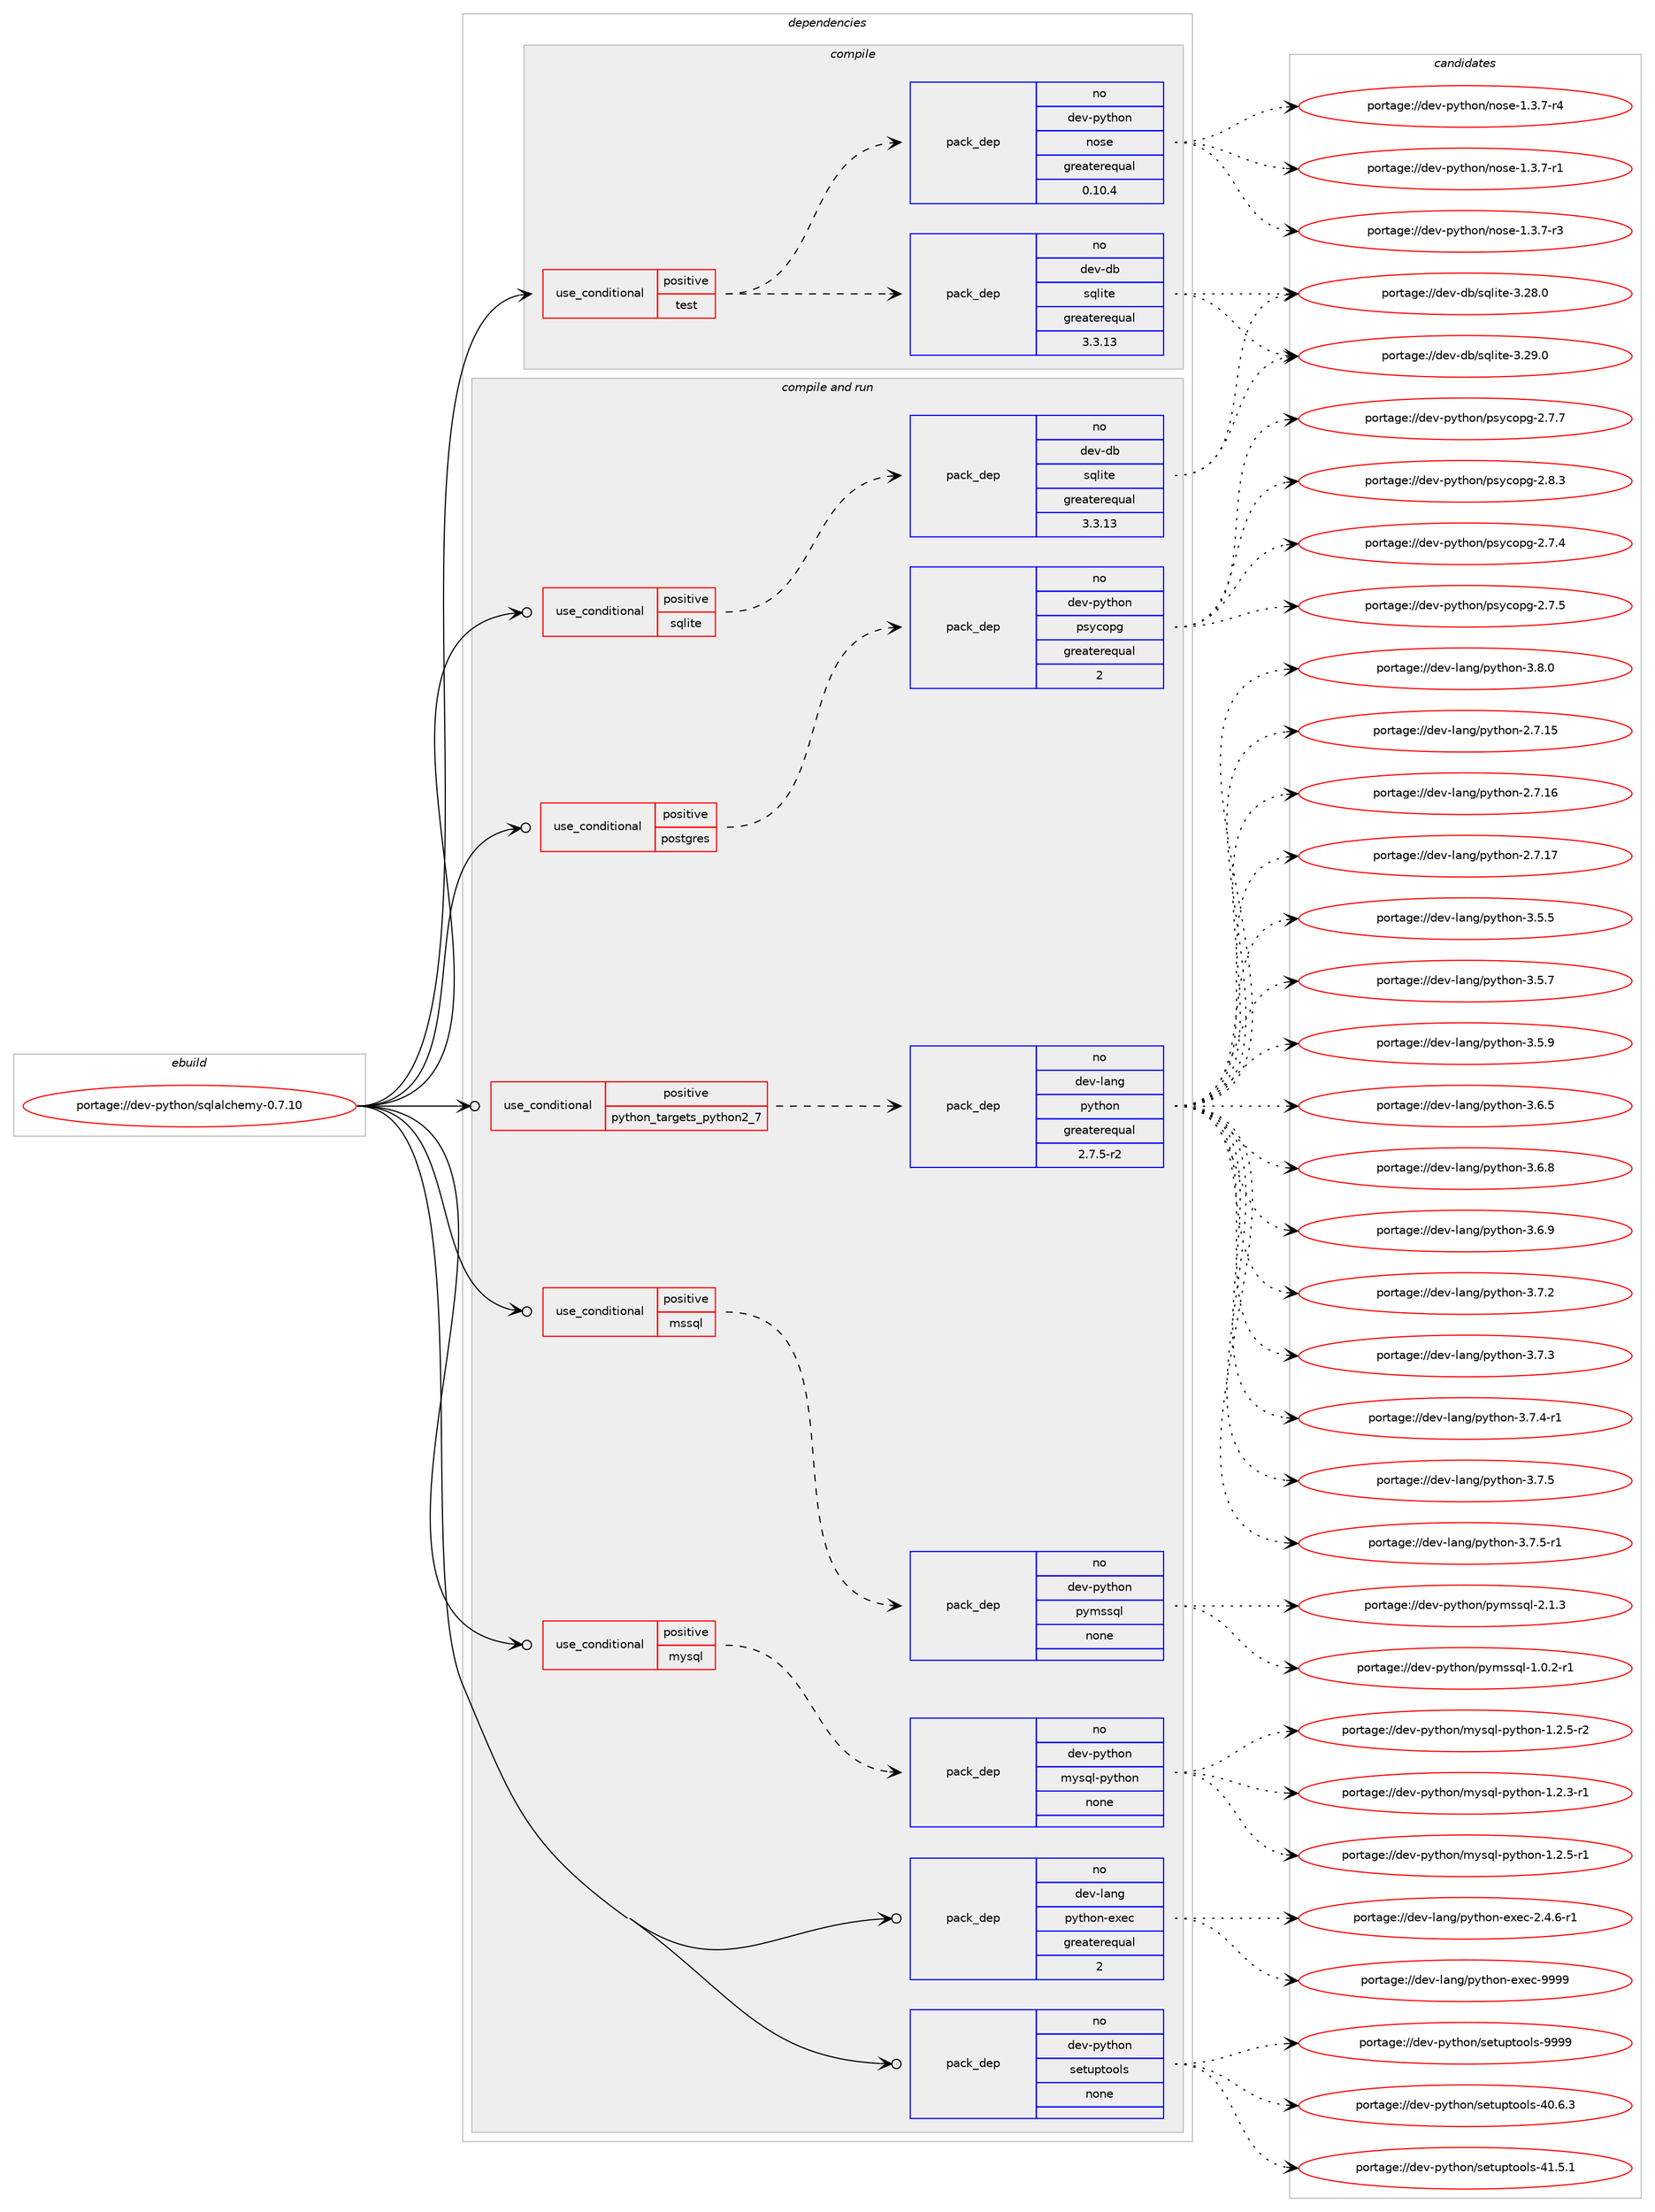 digraph prolog {

# *************
# Graph options
# *************

newrank=true;
concentrate=true;
compound=true;
graph [rankdir=LR,fontname=Helvetica,fontsize=10,ranksep=1.5];#, ranksep=2.5, nodesep=0.2];
edge  [arrowhead=vee];
node  [fontname=Helvetica,fontsize=10];

# **********
# The ebuild
# **********

subgraph cluster_leftcol {
color=gray;
rank=same;
label=<<i>ebuild</i>>;
id [label="portage://dev-python/sqlalchemy-0.7.10", color=red, width=4, href="../dev-python/sqlalchemy-0.7.10.svg"];
}

# ****************
# The dependencies
# ****************

subgraph cluster_midcol {
color=gray;
label=<<i>dependencies</i>>;
subgraph cluster_compile {
fillcolor="#eeeeee";
style=filled;
label=<<i>compile</i>>;
subgraph cond39155 {
dependency173840 [label=<<TABLE BORDER="0" CELLBORDER="1" CELLSPACING="0" CELLPADDING="4"><TR><TD ROWSPAN="3" CELLPADDING="10">use_conditional</TD></TR><TR><TD>positive</TD></TR><TR><TD>test</TD></TR></TABLE>>, shape=none, color=red];
subgraph pack131280 {
dependency173841 [label=<<TABLE BORDER="0" CELLBORDER="1" CELLSPACING="0" CELLPADDING="4" WIDTH="220"><TR><TD ROWSPAN="6" CELLPADDING="30">pack_dep</TD></TR><TR><TD WIDTH="110">no</TD></TR><TR><TD>dev-db</TD></TR><TR><TD>sqlite</TD></TR><TR><TD>greaterequal</TD></TR><TR><TD>3.3.13</TD></TR></TABLE>>, shape=none, color=blue];
}
dependency173840:e -> dependency173841:w [weight=20,style="dashed",arrowhead="vee"];
subgraph pack131281 {
dependency173842 [label=<<TABLE BORDER="0" CELLBORDER="1" CELLSPACING="0" CELLPADDING="4" WIDTH="220"><TR><TD ROWSPAN="6" CELLPADDING="30">pack_dep</TD></TR><TR><TD WIDTH="110">no</TD></TR><TR><TD>dev-python</TD></TR><TR><TD>nose</TD></TR><TR><TD>greaterequal</TD></TR><TR><TD>0.10.4</TD></TR></TABLE>>, shape=none, color=blue];
}
dependency173840:e -> dependency173842:w [weight=20,style="dashed",arrowhead="vee"];
}
id:e -> dependency173840:w [weight=20,style="solid",arrowhead="vee"];
}
subgraph cluster_compileandrun {
fillcolor="#eeeeee";
style=filled;
label=<<i>compile and run</i>>;
subgraph cond39156 {
dependency173843 [label=<<TABLE BORDER="0" CELLBORDER="1" CELLSPACING="0" CELLPADDING="4"><TR><TD ROWSPAN="3" CELLPADDING="10">use_conditional</TD></TR><TR><TD>positive</TD></TR><TR><TD>mssql</TD></TR></TABLE>>, shape=none, color=red];
subgraph pack131282 {
dependency173844 [label=<<TABLE BORDER="0" CELLBORDER="1" CELLSPACING="0" CELLPADDING="4" WIDTH="220"><TR><TD ROWSPAN="6" CELLPADDING="30">pack_dep</TD></TR><TR><TD WIDTH="110">no</TD></TR><TR><TD>dev-python</TD></TR><TR><TD>pymssql</TD></TR><TR><TD>none</TD></TR><TR><TD></TD></TR></TABLE>>, shape=none, color=blue];
}
dependency173843:e -> dependency173844:w [weight=20,style="dashed",arrowhead="vee"];
}
id:e -> dependency173843:w [weight=20,style="solid",arrowhead="odotvee"];
subgraph cond39157 {
dependency173845 [label=<<TABLE BORDER="0" CELLBORDER="1" CELLSPACING="0" CELLPADDING="4"><TR><TD ROWSPAN="3" CELLPADDING="10">use_conditional</TD></TR><TR><TD>positive</TD></TR><TR><TD>mysql</TD></TR></TABLE>>, shape=none, color=red];
subgraph pack131283 {
dependency173846 [label=<<TABLE BORDER="0" CELLBORDER="1" CELLSPACING="0" CELLPADDING="4" WIDTH="220"><TR><TD ROWSPAN="6" CELLPADDING="30">pack_dep</TD></TR><TR><TD WIDTH="110">no</TD></TR><TR><TD>dev-python</TD></TR><TR><TD>mysql-python</TD></TR><TR><TD>none</TD></TR><TR><TD></TD></TR></TABLE>>, shape=none, color=blue];
}
dependency173845:e -> dependency173846:w [weight=20,style="dashed",arrowhead="vee"];
}
id:e -> dependency173845:w [weight=20,style="solid",arrowhead="odotvee"];
subgraph cond39158 {
dependency173847 [label=<<TABLE BORDER="0" CELLBORDER="1" CELLSPACING="0" CELLPADDING="4"><TR><TD ROWSPAN="3" CELLPADDING="10">use_conditional</TD></TR><TR><TD>positive</TD></TR><TR><TD>postgres</TD></TR></TABLE>>, shape=none, color=red];
subgraph pack131284 {
dependency173848 [label=<<TABLE BORDER="0" CELLBORDER="1" CELLSPACING="0" CELLPADDING="4" WIDTH="220"><TR><TD ROWSPAN="6" CELLPADDING="30">pack_dep</TD></TR><TR><TD WIDTH="110">no</TD></TR><TR><TD>dev-python</TD></TR><TR><TD>psycopg</TD></TR><TR><TD>greaterequal</TD></TR><TR><TD>2</TD></TR></TABLE>>, shape=none, color=blue];
}
dependency173847:e -> dependency173848:w [weight=20,style="dashed",arrowhead="vee"];
}
id:e -> dependency173847:w [weight=20,style="solid",arrowhead="odotvee"];
subgraph cond39159 {
dependency173849 [label=<<TABLE BORDER="0" CELLBORDER="1" CELLSPACING="0" CELLPADDING="4"><TR><TD ROWSPAN="3" CELLPADDING="10">use_conditional</TD></TR><TR><TD>positive</TD></TR><TR><TD>python_targets_python2_7</TD></TR></TABLE>>, shape=none, color=red];
subgraph pack131285 {
dependency173850 [label=<<TABLE BORDER="0" CELLBORDER="1" CELLSPACING="0" CELLPADDING="4" WIDTH="220"><TR><TD ROWSPAN="6" CELLPADDING="30">pack_dep</TD></TR><TR><TD WIDTH="110">no</TD></TR><TR><TD>dev-lang</TD></TR><TR><TD>python</TD></TR><TR><TD>greaterequal</TD></TR><TR><TD>2.7.5-r2</TD></TR></TABLE>>, shape=none, color=blue];
}
dependency173849:e -> dependency173850:w [weight=20,style="dashed",arrowhead="vee"];
}
id:e -> dependency173849:w [weight=20,style="solid",arrowhead="odotvee"];
subgraph cond39160 {
dependency173851 [label=<<TABLE BORDER="0" CELLBORDER="1" CELLSPACING="0" CELLPADDING="4"><TR><TD ROWSPAN="3" CELLPADDING="10">use_conditional</TD></TR><TR><TD>positive</TD></TR><TR><TD>sqlite</TD></TR></TABLE>>, shape=none, color=red];
subgraph pack131286 {
dependency173852 [label=<<TABLE BORDER="0" CELLBORDER="1" CELLSPACING="0" CELLPADDING="4" WIDTH="220"><TR><TD ROWSPAN="6" CELLPADDING="30">pack_dep</TD></TR><TR><TD WIDTH="110">no</TD></TR><TR><TD>dev-db</TD></TR><TR><TD>sqlite</TD></TR><TR><TD>greaterequal</TD></TR><TR><TD>3.3.13</TD></TR></TABLE>>, shape=none, color=blue];
}
dependency173851:e -> dependency173852:w [weight=20,style="dashed",arrowhead="vee"];
}
id:e -> dependency173851:w [weight=20,style="solid",arrowhead="odotvee"];
subgraph pack131287 {
dependency173853 [label=<<TABLE BORDER="0" CELLBORDER="1" CELLSPACING="0" CELLPADDING="4" WIDTH="220"><TR><TD ROWSPAN="6" CELLPADDING="30">pack_dep</TD></TR><TR><TD WIDTH="110">no</TD></TR><TR><TD>dev-lang</TD></TR><TR><TD>python-exec</TD></TR><TR><TD>greaterequal</TD></TR><TR><TD>2</TD></TR></TABLE>>, shape=none, color=blue];
}
id:e -> dependency173853:w [weight=20,style="solid",arrowhead="odotvee"];
subgraph pack131288 {
dependency173854 [label=<<TABLE BORDER="0" CELLBORDER="1" CELLSPACING="0" CELLPADDING="4" WIDTH="220"><TR><TD ROWSPAN="6" CELLPADDING="30">pack_dep</TD></TR><TR><TD WIDTH="110">no</TD></TR><TR><TD>dev-python</TD></TR><TR><TD>setuptools</TD></TR><TR><TD>none</TD></TR><TR><TD></TD></TR></TABLE>>, shape=none, color=blue];
}
id:e -> dependency173854:w [weight=20,style="solid",arrowhead="odotvee"];
}
subgraph cluster_run {
fillcolor="#eeeeee";
style=filled;
label=<<i>run</i>>;
}
}

# **************
# The candidates
# **************

subgraph cluster_choices {
rank=same;
color=gray;
label=<<i>candidates</i>>;

subgraph choice131280 {
color=black;
nodesep=1;
choiceportage10010111845100984711511310810511610145514650564648 [label="portage://dev-db/sqlite-3.28.0", color=red, width=4,href="../dev-db/sqlite-3.28.0.svg"];
choiceportage10010111845100984711511310810511610145514650574648 [label="portage://dev-db/sqlite-3.29.0", color=red, width=4,href="../dev-db/sqlite-3.29.0.svg"];
dependency173841:e -> choiceportage10010111845100984711511310810511610145514650564648:w [style=dotted,weight="100"];
dependency173841:e -> choiceportage10010111845100984711511310810511610145514650574648:w [style=dotted,weight="100"];
}
subgraph choice131281 {
color=black;
nodesep=1;
choiceportage10010111845112121116104111110471101111151014549465146554511449 [label="portage://dev-python/nose-1.3.7-r1", color=red, width=4,href="../dev-python/nose-1.3.7-r1.svg"];
choiceportage10010111845112121116104111110471101111151014549465146554511451 [label="portage://dev-python/nose-1.3.7-r3", color=red, width=4,href="../dev-python/nose-1.3.7-r3.svg"];
choiceportage10010111845112121116104111110471101111151014549465146554511452 [label="portage://dev-python/nose-1.3.7-r4", color=red, width=4,href="../dev-python/nose-1.3.7-r4.svg"];
dependency173842:e -> choiceportage10010111845112121116104111110471101111151014549465146554511449:w [style=dotted,weight="100"];
dependency173842:e -> choiceportage10010111845112121116104111110471101111151014549465146554511451:w [style=dotted,weight="100"];
dependency173842:e -> choiceportage10010111845112121116104111110471101111151014549465146554511452:w [style=dotted,weight="100"];
}
subgraph choice131282 {
color=black;
nodesep=1;
choiceportage10010111845112121116104111110471121211091151151131084549464846504511449 [label="portage://dev-python/pymssql-1.0.2-r1", color=red, width=4,href="../dev-python/pymssql-1.0.2-r1.svg"];
choiceportage1001011184511212111610411111047112121109115115113108455046494651 [label="portage://dev-python/pymssql-2.1.3", color=red, width=4,href="../dev-python/pymssql-2.1.3.svg"];
dependency173844:e -> choiceportage10010111845112121116104111110471121211091151151131084549464846504511449:w [style=dotted,weight="100"];
dependency173844:e -> choiceportage1001011184511212111610411111047112121109115115113108455046494651:w [style=dotted,weight="100"];
}
subgraph choice131283 {
color=black;
nodesep=1;
choiceportage1001011184511212111610411111047109121115113108451121211161041111104549465046514511449 [label="portage://dev-python/mysql-python-1.2.3-r1", color=red, width=4,href="../dev-python/mysql-python-1.2.3-r1.svg"];
choiceportage1001011184511212111610411111047109121115113108451121211161041111104549465046534511449 [label="portage://dev-python/mysql-python-1.2.5-r1", color=red, width=4,href="../dev-python/mysql-python-1.2.5-r1.svg"];
choiceportage1001011184511212111610411111047109121115113108451121211161041111104549465046534511450 [label="portage://dev-python/mysql-python-1.2.5-r2", color=red, width=4,href="../dev-python/mysql-python-1.2.5-r2.svg"];
dependency173846:e -> choiceportage1001011184511212111610411111047109121115113108451121211161041111104549465046514511449:w [style=dotted,weight="100"];
dependency173846:e -> choiceportage1001011184511212111610411111047109121115113108451121211161041111104549465046534511449:w [style=dotted,weight="100"];
dependency173846:e -> choiceportage1001011184511212111610411111047109121115113108451121211161041111104549465046534511450:w [style=dotted,weight="100"];
}
subgraph choice131284 {
color=black;
nodesep=1;
choiceportage100101118451121211161041111104711211512199111112103455046554652 [label="portage://dev-python/psycopg-2.7.4", color=red, width=4,href="../dev-python/psycopg-2.7.4.svg"];
choiceportage100101118451121211161041111104711211512199111112103455046554653 [label="portage://dev-python/psycopg-2.7.5", color=red, width=4,href="../dev-python/psycopg-2.7.5.svg"];
choiceportage100101118451121211161041111104711211512199111112103455046554655 [label="portage://dev-python/psycopg-2.7.7", color=red, width=4,href="../dev-python/psycopg-2.7.7.svg"];
choiceportage100101118451121211161041111104711211512199111112103455046564651 [label="portage://dev-python/psycopg-2.8.3", color=red, width=4,href="../dev-python/psycopg-2.8.3.svg"];
dependency173848:e -> choiceportage100101118451121211161041111104711211512199111112103455046554652:w [style=dotted,weight="100"];
dependency173848:e -> choiceportage100101118451121211161041111104711211512199111112103455046554653:w [style=dotted,weight="100"];
dependency173848:e -> choiceportage100101118451121211161041111104711211512199111112103455046554655:w [style=dotted,weight="100"];
dependency173848:e -> choiceportage100101118451121211161041111104711211512199111112103455046564651:w [style=dotted,weight="100"];
}
subgraph choice131285 {
color=black;
nodesep=1;
choiceportage10010111845108971101034711212111610411111045504655464953 [label="portage://dev-lang/python-2.7.15", color=red, width=4,href="../dev-lang/python-2.7.15.svg"];
choiceportage10010111845108971101034711212111610411111045504655464954 [label="portage://dev-lang/python-2.7.16", color=red, width=4,href="../dev-lang/python-2.7.16.svg"];
choiceportage10010111845108971101034711212111610411111045504655464955 [label="portage://dev-lang/python-2.7.17", color=red, width=4,href="../dev-lang/python-2.7.17.svg"];
choiceportage100101118451089711010347112121116104111110455146534653 [label="portage://dev-lang/python-3.5.5", color=red, width=4,href="../dev-lang/python-3.5.5.svg"];
choiceportage100101118451089711010347112121116104111110455146534655 [label="portage://dev-lang/python-3.5.7", color=red, width=4,href="../dev-lang/python-3.5.7.svg"];
choiceportage100101118451089711010347112121116104111110455146534657 [label="portage://dev-lang/python-3.5.9", color=red, width=4,href="../dev-lang/python-3.5.9.svg"];
choiceportage100101118451089711010347112121116104111110455146544653 [label="portage://dev-lang/python-3.6.5", color=red, width=4,href="../dev-lang/python-3.6.5.svg"];
choiceportage100101118451089711010347112121116104111110455146544656 [label="portage://dev-lang/python-3.6.8", color=red, width=4,href="../dev-lang/python-3.6.8.svg"];
choiceportage100101118451089711010347112121116104111110455146544657 [label="portage://dev-lang/python-3.6.9", color=red, width=4,href="../dev-lang/python-3.6.9.svg"];
choiceportage100101118451089711010347112121116104111110455146554650 [label="portage://dev-lang/python-3.7.2", color=red, width=4,href="../dev-lang/python-3.7.2.svg"];
choiceportage100101118451089711010347112121116104111110455146554651 [label="portage://dev-lang/python-3.7.3", color=red, width=4,href="../dev-lang/python-3.7.3.svg"];
choiceportage1001011184510897110103471121211161041111104551465546524511449 [label="portage://dev-lang/python-3.7.4-r1", color=red, width=4,href="../dev-lang/python-3.7.4-r1.svg"];
choiceportage100101118451089711010347112121116104111110455146554653 [label="portage://dev-lang/python-3.7.5", color=red, width=4,href="../dev-lang/python-3.7.5.svg"];
choiceportage1001011184510897110103471121211161041111104551465546534511449 [label="portage://dev-lang/python-3.7.5-r1", color=red, width=4,href="../dev-lang/python-3.7.5-r1.svg"];
choiceportage100101118451089711010347112121116104111110455146564648 [label="portage://dev-lang/python-3.8.0", color=red, width=4,href="../dev-lang/python-3.8.0.svg"];
dependency173850:e -> choiceportage10010111845108971101034711212111610411111045504655464953:w [style=dotted,weight="100"];
dependency173850:e -> choiceportage10010111845108971101034711212111610411111045504655464954:w [style=dotted,weight="100"];
dependency173850:e -> choiceportage10010111845108971101034711212111610411111045504655464955:w [style=dotted,weight="100"];
dependency173850:e -> choiceportage100101118451089711010347112121116104111110455146534653:w [style=dotted,weight="100"];
dependency173850:e -> choiceportage100101118451089711010347112121116104111110455146534655:w [style=dotted,weight="100"];
dependency173850:e -> choiceportage100101118451089711010347112121116104111110455146534657:w [style=dotted,weight="100"];
dependency173850:e -> choiceportage100101118451089711010347112121116104111110455146544653:w [style=dotted,weight="100"];
dependency173850:e -> choiceportage100101118451089711010347112121116104111110455146544656:w [style=dotted,weight="100"];
dependency173850:e -> choiceportage100101118451089711010347112121116104111110455146544657:w [style=dotted,weight="100"];
dependency173850:e -> choiceportage100101118451089711010347112121116104111110455146554650:w [style=dotted,weight="100"];
dependency173850:e -> choiceportage100101118451089711010347112121116104111110455146554651:w [style=dotted,weight="100"];
dependency173850:e -> choiceportage1001011184510897110103471121211161041111104551465546524511449:w [style=dotted,weight="100"];
dependency173850:e -> choiceportage100101118451089711010347112121116104111110455146554653:w [style=dotted,weight="100"];
dependency173850:e -> choiceportage1001011184510897110103471121211161041111104551465546534511449:w [style=dotted,weight="100"];
dependency173850:e -> choiceportage100101118451089711010347112121116104111110455146564648:w [style=dotted,weight="100"];
}
subgraph choice131286 {
color=black;
nodesep=1;
choiceportage10010111845100984711511310810511610145514650564648 [label="portage://dev-db/sqlite-3.28.0", color=red, width=4,href="../dev-db/sqlite-3.28.0.svg"];
choiceportage10010111845100984711511310810511610145514650574648 [label="portage://dev-db/sqlite-3.29.0", color=red, width=4,href="../dev-db/sqlite-3.29.0.svg"];
dependency173852:e -> choiceportage10010111845100984711511310810511610145514650564648:w [style=dotted,weight="100"];
dependency173852:e -> choiceportage10010111845100984711511310810511610145514650574648:w [style=dotted,weight="100"];
}
subgraph choice131287 {
color=black;
nodesep=1;
choiceportage10010111845108971101034711212111610411111045101120101994550465246544511449 [label="portage://dev-lang/python-exec-2.4.6-r1", color=red, width=4,href="../dev-lang/python-exec-2.4.6-r1.svg"];
choiceportage10010111845108971101034711212111610411111045101120101994557575757 [label="portage://dev-lang/python-exec-9999", color=red, width=4,href="../dev-lang/python-exec-9999.svg"];
dependency173853:e -> choiceportage10010111845108971101034711212111610411111045101120101994550465246544511449:w [style=dotted,weight="100"];
dependency173853:e -> choiceportage10010111845108971101034711212111610411111045101120101994557575757:w [style=dotted,weight="100"];
}
subgraph choice131288 {
color=black;
nodesep=1;
choiceportage100101118451121211161041111104711510111611711211611111110811545524846544651 [label="portage://dev-python/setuptools-40.6.3", color=red, width=4,href="../dev-python/setuptools-40.6.3.svg"];
choiceportage100101118451121211161041111104711510111611711211611111110811545524946534649 [label="portage://dev-python/setuptools-41.5.1", color=red, width=4,href="../dev-python/setuptools-41.5.1.svg"];
choiceportage10010111845112121116104111110471151011161171121161111111081154557575757 [label="portage://dev-python/setuptools-9999", color=red, width=4,href="../dev-python/setuptools-9999.svg"];
dependency173854:e -> choiceportage100101118451121211161041111104711510111611711211611111110811545524846544651:w [style=dotted,weight="100"];
dependency173854:e -> choiceportage100101118451121211161041111104711510111611711211611111110811545524946534649:w [style=dotted,weight="100"];
dependency173854:e -> choiceportage10010111845112121116104111110471151011161171121161111111081154557575757:w [style=dotted,weight="100"];
}
}

}
